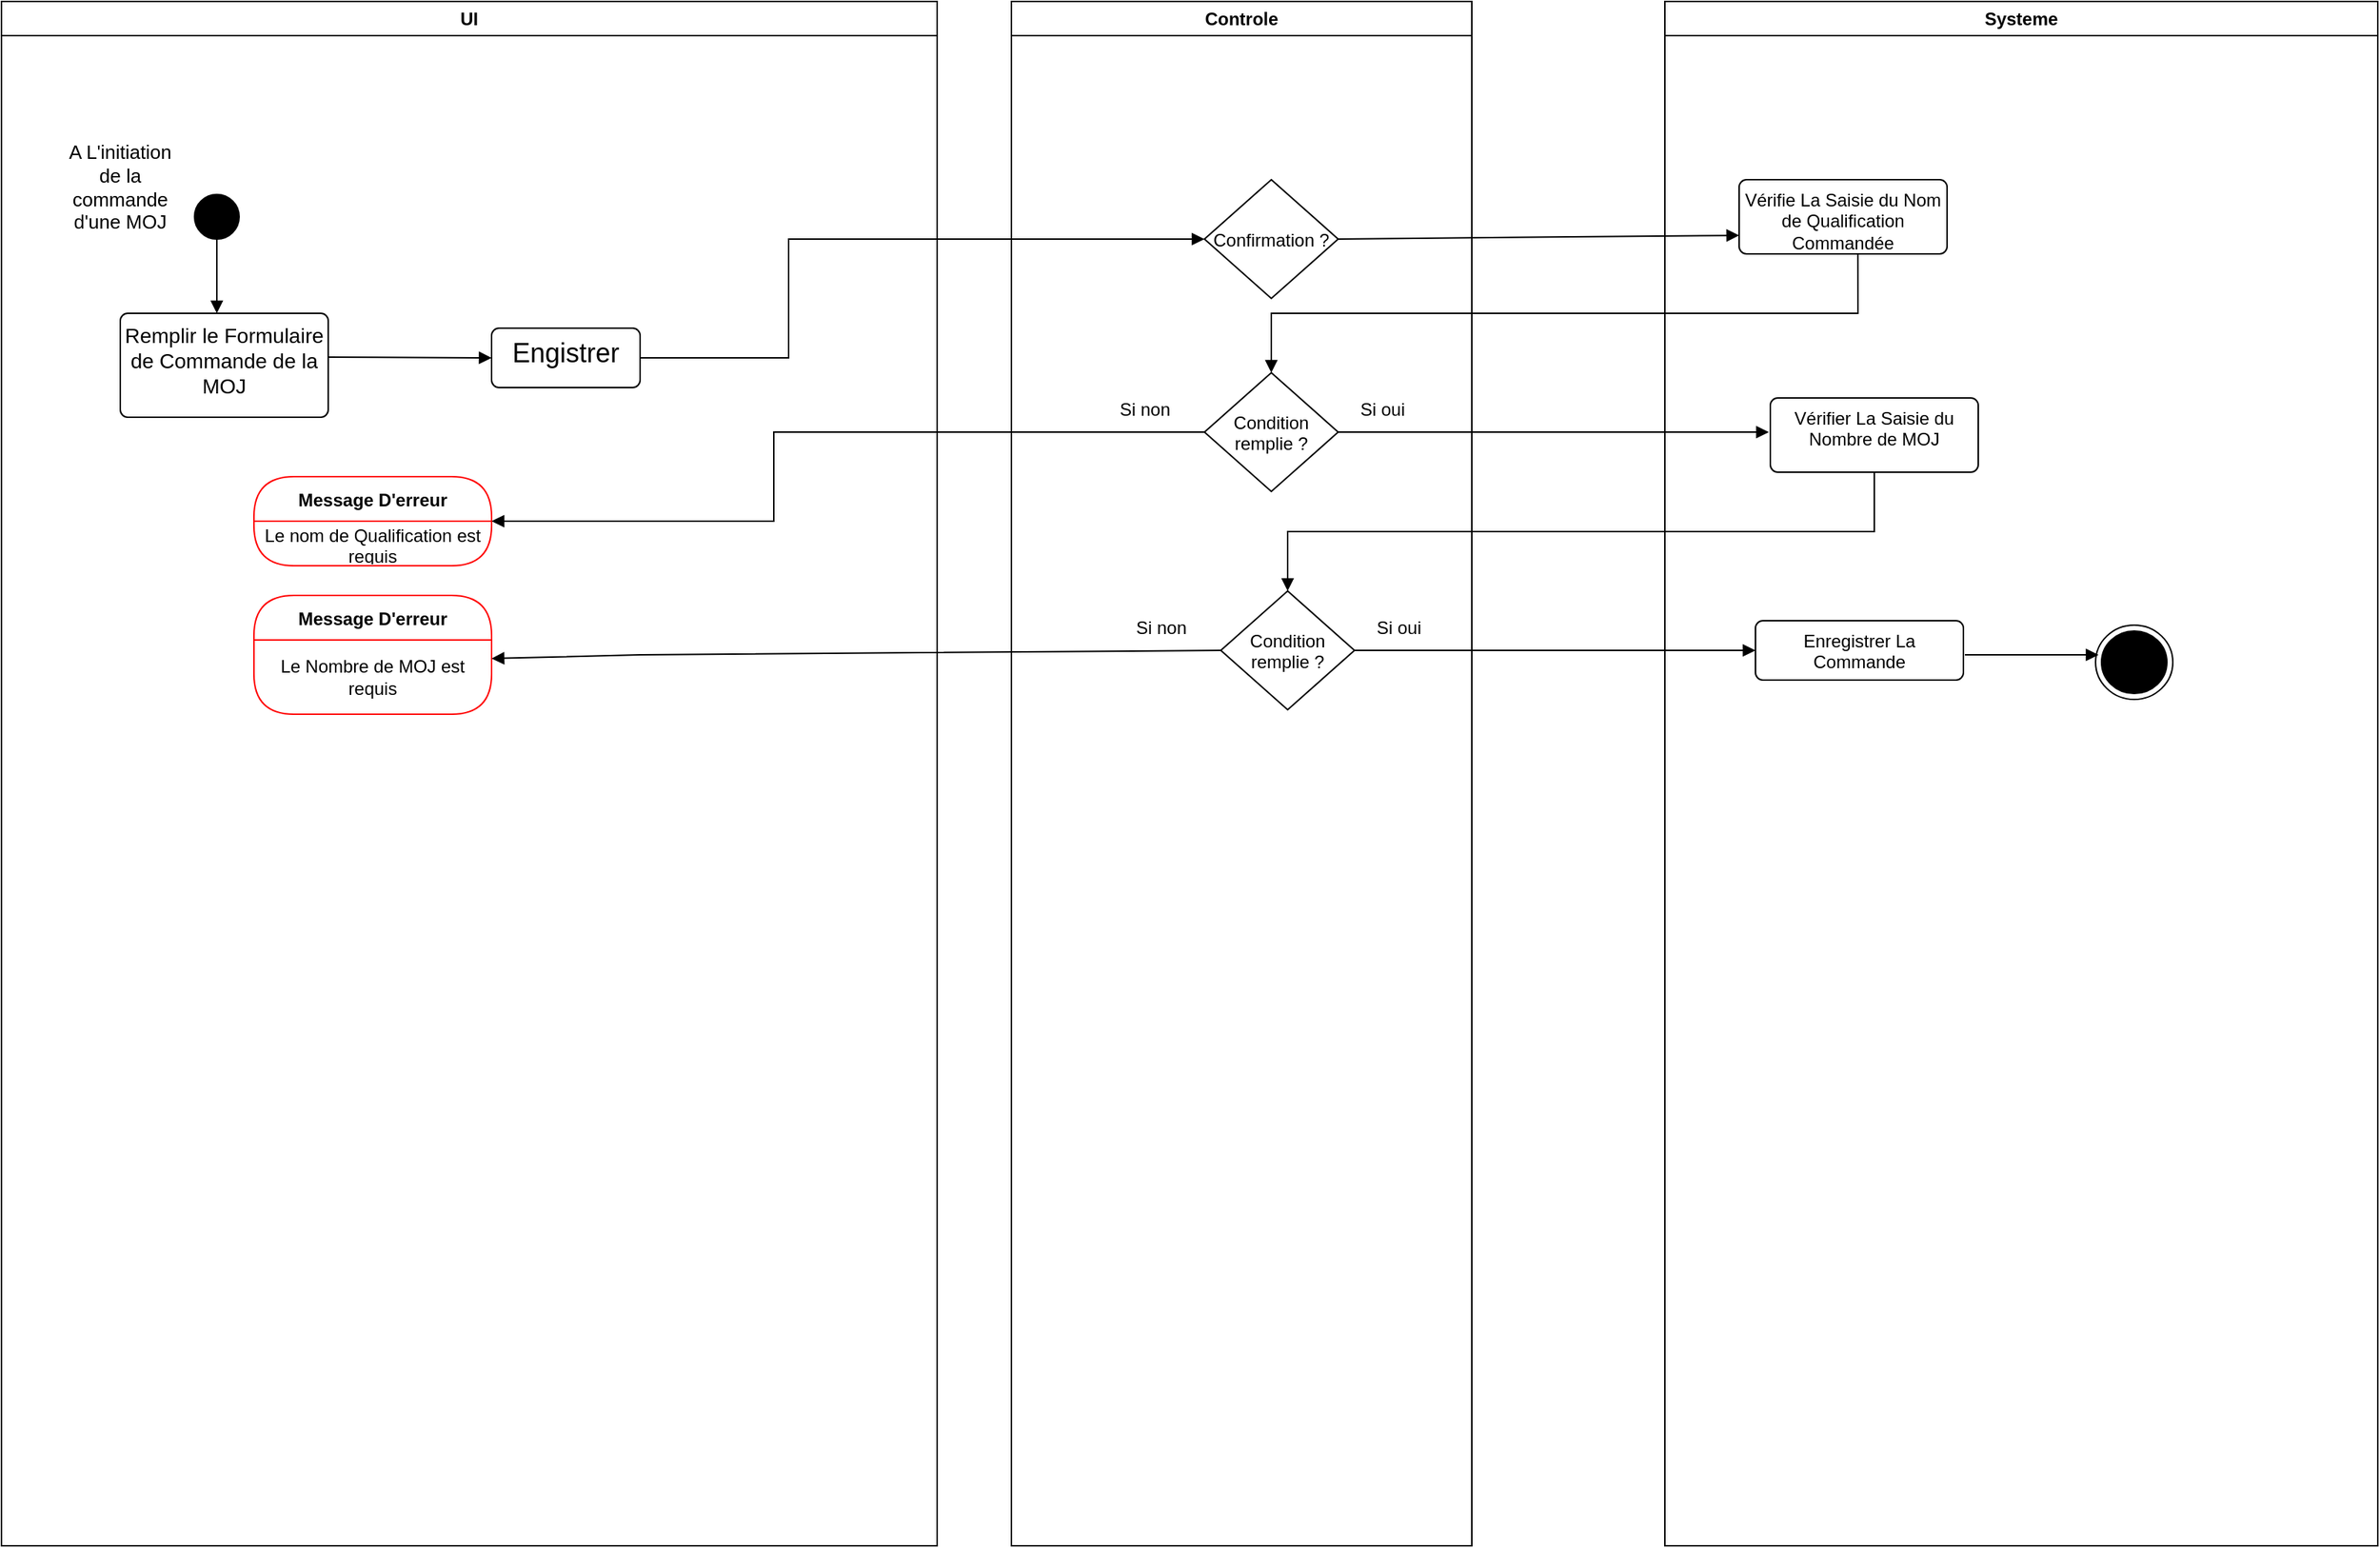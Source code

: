 <mxfile version="24.6.4" type="github">
  <diagram name="Page-1" id="3K2lNwn0VN9t-A4l6jHt">
    <mxGraphModel dx="3309" dy="1355" grid="1" gridSize="10" guides="1" tooltips="1" connect="1" arrows="1" fold="1" page="1" pageScale="1" pageWidth="827" pageHeight="1169" math="0" shadow="0">
      <root>
        <mxCell id="0" />
        <mxCell id="1" parent="0" />
        <mxCell id="B_b6lFgtmEgpgwVWBHdD-1" value="UI" style="swimlane;whiteSpace=wrap;html=1;" vertex="1" parent="1">
          <mxGeometry x="-800" y="40" width="630" height="1040" as="geometry">
            <mxRectangle x="-800" y="40" width="140" height="30" as="alternateBounds" />
          </mxGeometry>
        </mxCell>
        <mxCell id="B_b6lFgtmEgpgwVWBHdD-2" value="" style="ellipse;fillColor=strokeColor;html=1;" vertex="1" parent="B_b6lFgtmEgpgwVWBHdD-1">
          <mxGeometry x="130" y="130" width="30" height="30" as="geometry" />
        </mxCell>
        <mxCell id="B_b6lFgtmEgpgwVWBHdD-3" value="" style="html=1;verticalAlign=bottom;labelBackgroundColor=none;endArrow=block;endFill=1;rounded=0;exitX=0.5;exitY=1;exitDx=0;exitDy=0;" edge="1" parent="B_b6lFgtmEgpgwVWBHdD-1" source="B_b6lFgtmEgpgwVWBHdD-2">
          <mxGeometry width="160" relative="1" as="geometry">
            <mxPoint x="170" y="390" as="sourcePoint" />
            <mxPoint x="145" y="210" as="targetPoint" />
          </mxGeometry>
        </mxCell>
        <mxCell id="B_b6lFgtmEgpgwVWBHdD-4" value="&lt;span style=&quot;font-size: 13px;&quot;&gt;A L&#39;initiation de la commande d&#39;une MOJ&lt;/span&gt;" style="text;html=1;align=center;verticalAlign=middle;whiteSpace=wrap;rounded=0;" vertex="1" parent="B_b6lFgtmEgpgwVWBHdD-1">
          <mxGeometry x="40" y="80" width="80" height="90" as="geometry" />
        </mxCell>
        <mxCell id="B_b6lFgtmEgpgwVWBHdD-5" value="&lt;font style=&quot;font-size: 14px;&quot;&gt;Remplir le Formulaire de Commande de la MOJ&lt;/font&gt;" style="html=1;align=center;verticalAlign=top;rounded=1;absoluteArcSize=1;arcSize=10;dashed=0;whiteSpace=wrap;" vertex="1" parent="B_b6lFgtmEgpgwVWBHdD-1">
          <mxGeometry x="80" y="210" width="140" height="70" as="geometry" />
        </mxCell>
        <mxCell id="B_b6lFgtmEgpgwVWBHdD-6" value="Message D&#39;erreur" style="swimlane;fontStyle=1;align=center;verticalAlign=middle;childLayout=stackLayout;horizontal=1;startSize=30;horizontalStack=0;resizeParent=0;resizeLast=1;container=0;fontColor=#000000;collapsible=0;rounded=1;arcSize=30;strokeColor=#ff0000;fillColor=#ffffff;swimlaneFillColor=#ffffff;dropTarget=0;labelBorderColor=none;labelBackgroundColor=none;" vertex="1" parent="B_b6lFgtmEgpgwVWBHdD-1">
          <mxGeometry x="170" y="320" width="160" height="60" as="geometry" />
        </mxCell>
        <mxCell id="B_b6lFgtmEgpgwVWBHdD-7" value="Le nom de Qualification est requis" style="text;html=1;strokeColor=none;fillColor=none;align=center;verticalAlign=middle;spacingLeft=4;spacingRight=4;whiteSpace=wrap;overflow=hidden;rotatable=0;fontColor=#000000;" vertex="1" parent="B_b6lFgtmEgpgwVWBHdD-6">
          <mxGeometry y="30" width="160" height="30" as="geometry" />
        </mxCell>
        <mxCell id="B_b6lFgtmEgpgwVWBHdD-8" value="Message D&#39;erreur" style="swimlane;fontStyle=1;align=center;verticalAlign=middle;childLayout=stackLayout;horizontal=1;startSize=30;horizontalStack=0;resizeParent=0;resizeLast=1;container=0;fontColor=#000000;collapsible=0;rounded=1;arcSize=30;strokeColor=#ff0000;fillColor=#ffffff;swimlaneFillColor=#ffffff;dropTarget=0;labelBorderColor=none;labelBackgroundColor=none;" vertex="1" parent="B_b6lFgtmEgpgwVWBHdD-1">
          <mxGeometry x="170" y="400" width="160" height="80" as="geometry" />
        </mxCell>
        <mxCell id="B_b6lFgtmEgpgwVWBHdD-9" value="Le Nombre de MOJ est requis" style="text;html=1;strokeColor=none;fillColor=none;align=center;verticalAlign=middle;spacingLeft=4;spacingRight=4;whiteSpace=wrap;overflow=hidden;rotatable=0;fontColor=#000000;" vertex="1" parent="B_b6lFgtmEgpgwVWBHdD-8">
          <mxGeometry y="30" width="160" height="50" as="geometry" />
        </mxCell>
        <mxCell id="B_b6lFgtmEgpgwVWBHdD-10" value="&lt;font style=&quot;font-size: 18px;&quot;&gt;Engistrer&lt;/font&gt;" style="html=1;align=center;verticalAlign=top;rounded=1;absoluteArcSize=1;arcSize=10;dashed=0;whiteSpace=wrap;" vertex="1" parent="B_b6lFgtmEgpgwVWBHdD-1">
          <mxGeometry x="330" y="220" width="100" height="40" as="geometry" />
        </mxCell>
        <mxCell id="B_b6lFgtmEgpgwVWBHdD-11" value="" style="html=1;verticalAlign=bottom;labelBackgroundColor=none;endArrow=block;endFill=1;rounded=0;entryX=0;entryY=0.5;entryDx=0;entryDy=0;" edge="1" parent="B_b6lFgtmEgpgwVWBHdD-1" target="B_b6lFgtmEgpgwVWBHdD-10">
          <mxGeometry width="160" relative="1" as="geometry">
            <mxPoint x="220" y="239.44" as="sourcePoint" />
            <mxPoint x="300" y="239.44" as="targetPoint" />
          </mxGeometry>
        </mxCell>
        <mxCell id="B_b6lFgtmEgpgwVWBHdD-12" value="Controle" style="swimlane;whiteSpace=wrap;html=1;" vertex="1" parent="1">
          <mxGeometry x="-120" y="40" width="310" height="1040" as="geometry">
            <mxRectangle x="90" y="40" width="90" height="30" as="alternateBounds" />
          </mxGeometry>
        </mxCell>
        <mxCell id="B_b6lFgtmEgpgwVWBHdD-13" value="Confirmation ?" style="rhombus;" vertex="1" parent="B_b6lFgtmEgpgwVWBHdD-12">
          <mxGeometry x="130" y="120" width="90" height="80" as="geometry" />
        </mxCell>
        <mxCell id="B_b6lFgtmEgpgwVWBHdD-14" value="Condition&#xa;remplie ?" style="rhombus;" vertex="1" parent="B_b6lFgtmEgpgwVWBHdD-12">
          <mxGeometry x="130" y="250" width="90" height="80" as="geometry" />
        </mxCell>
        <mxCell id="B_b6lFgtmEgpgwVWBHdD-15" value="Si non" style="text;html=1;align=center;verticalAlign=middle;whiteSpace=wrap;rounded=0;" vertex="1" parent="B_b6lFgtmEgpgwVWBHdD-12">
          <mxGeometry x="60" y="260" width="60" height="30" as="geometry" />
        </mxCell>
        <mxCell id="B_b6lFgtmEgpgwVWBHdD-16" value="Si oui" style="text;html=1;align=center;verticalAlign=middle;whiteSpace=wrap;rounded=0;" vertex="1" parent="B_b6lFgtmEgpgwVWBHdD-12">
          <mxGeometry x="220" y="260" width="60" height="30" as="geometry" />
        </mxCell>
        <mxCell id="B_b6lFgtmEgpgwVWBHdD-17" value="Systeme" style="swimlane;whiteSpace=wrap;html=1;" vertex="1" parent="1">
          <mxGeometry x="320" y="40" width="480" height="1040" as="geometry" />
        </mxCell>
        <mxCell id="B_b6lFgtmEgpgwVWBHdD-18" value="Vérifier La Saisie du Nombre de MOJ" style="html=1;align=center;verticalAlign=top;rounded=1;absoluteArcSize=1;arcSize=10;dashed=0;whiteSpace=wrap;" vertex="1" parent="B_b6lFgtmEgpgwVWBHdD-17">
          <mxGeometry x="71" y="267" width="140" height="50" as="geometry" />
        </mxCell>
        <mxCell id="B_b6lFgtmEgpgwVWBHdD-19" value="Enregistrer La Commande" style="html=1;align=center;verticalAlign=top;rounded=1;absoluteArcSize=1;arcSize=10;dashed=0;whiteSpace=wrap;" vertex="1" parent="B_b6lFgtmEgpgwVWBHdD-17">
          <mxGeometry x="61" y="417" width="140" height="40" as="geometry" />
        </mxCell>
        <mxCell id="B_b6lFgtmEgpgwVWBHdD-20" value="Vérifie La Saisie du Nom de Qualification Commandée" style="html=1;align=center;verticalAlign=top;rounded=1;absoluteArcSize=1;arcSize=10;dashed=0;whiteSpace=wrap;" vertex="1" parent="B_b6lFgtmEgpgwVWBHdD-17">
          <mxGeometry x="50" y="120" width="140" height="50" as="geometry" />
        </mxCell>
        <mxCell id="B_b6lFgtmEgpgwVWBHdD-21" value="" style="ellipse;html=1;shape=endState;fillColor=strokeColor;" vertex="1" parent="B_b6lFgtmEgpgwVWBHdD-17">
          <mxGeometry x="290" y="420" width="52" height="50" as="geometry" />
        </mxCell>
        <mxCell id="B_b6lFgtmEgpgwVWBHdD-22" value="" style="html=1;verticalAlign=bottom;labelBackgroundColor=none;endArrow=block;endFill=1;rounded=0;" edge="1" parent="B_b6lFgtmEgpgwVWBHdD-17">
          <mxGeometry width="160" relative="1" as="geometry">
            <mxPoint x="202" y="440" as="sourcePoint" />
            <mxPoint x="292" y="440" as="targetPoint" />
          </mxGeometry>
        </mxCell>
        <mxCell id="B_b6lFgtmEgpgwVWBHdD-23" value="" style="html=1;verticalAlign=bottom;labelBackgroundColor=none;endArrow=block;endFill=1;rounded=0;entryX=0;entryY=0.75;entryDx=0;entryDy=0;" edge="1" parent="1" target="B_b6lFgtmEgpgwVWBHdD-20">
          <mxGeometry width="160" relative="1" as="geometry">
            <mxPoint x="100" y="200" as="sourcePoint" />
            <mxPoint x="260" y="200" as="targetPoint" />
          </mxGeometry>
        </mxCell>
        <mxCell id="B_b6lFgtmEgpgwVWBHdD-24" value="" style="html=1;verticalAlign=bottom;labelBackgroundColor=none;endArrow=block;endFill=1;rounded=0;entryX=0.5;entryY=0;entryDx=0;entryDy=0;exitX=0.571;exitY=1;exitDx=0;exitDy=0;exitPerimeter=0;" edge="1" parent="1" source="B_b6lFgtmEgpgwVWBHdD-20" target="B_b6lFgtmEgpgwVWBHdD-14">
          <mxGeometry width="160" relative="1" as="geometry">
            <mxPoint x="390" y="280.0" as="sourcePoint" />
            <mxPoint x="460" y="280.0" as="targetPoint" />
            <Array as="points">
              <mxPoint x="450" y="250" />
              <mxPoint x="55" y="250" />
            </Array>
          </mxGeometry>
        </mxCell>
        <mxCell id="B_b6lFgtmEgpgwVWBHdD-25" value="" style="html=1;verticalAlign=bottom;labelBackgroundColor=none;endArrow=block;endFill=1;rounded=0;exitX=1;exitY=0.5;exitDx=0;exitDy=0;exitPerimeter=0;" edge="1" parent="1" source="B_b6lFgtmEgpgwVWBHdD-14">
          <mxGeometry width="160" relative="1" as="geometry">
            <mxPoint x="100" y="322" as="sourcePoint" />
            <mxPoint x="390" y="330" as="targetPoint" />
            <Array as="points">
              <mxPoint x="350" y="330" />
            </Array>
          </mxGeometry>
        </mxCell>
        <mxCell id="B_b6lFgtmEgpgwVWBHdD-26" value="" style="html=1;verticalAlign=bottom;labelBackgroundColor=none;endArrow=block;endFill=1;rounded=0;exitX=0;exitY=0.5;exitDx=0;exitDy=0;entryX=1;entryY=0;entryDx=0;entryDy=0;" edge="1" parent="1" source="B_b6lFgtmEgpgwVWBHdD-14" target="B_b6lFgtmEgpgwVWBHdD-7">
          <mxGeometry width="160" relative="1" as="geometry">
            <mxPoint x="10" y="319" as="sourcePoint" />
            <mxPoint x="-530" y="360" as="targetPoint" />
            <Array as="points">
              <mxPoint x="-280" y="330" />
              <mxPoint x="-280" y="390" />
            </Array>
          </mxGeometry>
        </mxCell>
        <mxCell id="B_b6lFgtmEgpgwVWBHdD-27" value="Condition&#xa;remplie ?" style="rhombus;" vertex="1" parent="1">
          <mxGeometry x="21" y="437" width="90" height="80" as="geometry" />
        </mxCell>
        <mxCell id="B_b6lFgtmEgpgwVWBHdD-28" value="" style="html=1;verticalAlign=bottom;labelBackgroundColor=none;endArrow=block;endFill=1;rounded=0;entryX=0.5;entryY=0;entryDx=0;entryDy=0;exitX=0.571;exitY=1;exitDx=0;exitDy=0;exitPerimeter=0;" edge="1" parent="1" target="B_b6lFgtmEgpgwVWBHdD-27">
          <mxGeometry width="160" relative="1" as="geometry">
            <mxPoint x="461" y="357" as="sourcePoint" />
            <mxPoint x="471" y="427.0" as="targetPoint" />
            <Array as="points">
              <mxPoint x="461" y="397" />
              <mxPoint x="66" y="397" />
            </Array>
          </mxGeometry>
        </mxCell>
        <mxCell id="B_b6lFgtmEgpgwVWBHdD-29" value="Si non" style="text;html=1;align=center;verticalAlign=middle;whiteSpace=wrap;rounded=0;" vertex="1" parent="1">
          <mxGeometry x="-49" y="447" width="60" height="30" as="geometry" />
        </mxCell>
        <mxCell id="B_b6lFgtmEgpgwVWBHdD-30" value="Si oui" style="text;html=1;align=center;verticalAlign=middle;whiteSpace=wrap;rounded=0;" vertex="1" parent="1">
          <mxGeometry x="111" y="447" width="60" height="30" as="geometry" />
        </mxCell>
        <mxCell id="B_b6lFgtmEgpgwVWBHdD-31" value="" style="html=1;verticalAlign=bottom;labelBackgroundColor=none;endArrow=block;endFill=1;rounded=0;exitX=1;exitY=0.5;exitDx=0;exitDy=0;exitPerimeter=0;" edge="1" parent="1">
          <mxGeometry width="160" relative="1" as="geometry">
            <mxPoint x="111" y="477" as="sourcePoint" />
            <mxPoint x="381" y="477" as="targetPoint" />
            <Array as="points" />
          </mxGeometry>
        </mxCell>
        <mxCell id="B_b6lFgtmEgpgwVWBHdD-32" value="" style="html=1;verticalAlign=bottom;labelBackgroundColor=none;endArrow=block;endFill=1;rounded=0;exitX=0;exitY=0.5;exitDx=0;exitDy=0;entryX=1;entryY=0.25;entryDx=0;entryDy=0;" edge="1" parent="1" target="B_b6lFgtmEgpgwVWBHdD-9">
          <mxGeometry width="160" relative="1" as="geometry">
            <mxPoint x="21" y="477" as="sourcePoint" />
            <mxPoint x="-440" y="480" as="targetPoint" />
            <Array as="points">
              <mxPoint x="-370" y="480" />
            </Array>
          </mxGeometry>
        </mxCell>
        <mxCell id="B_b6lFgtmEgpgwVWBHdD-33" value="" style="html=1;verticalAlign=bottom;labelBackgroundColor=none;endArrow=block;endFill=1;rounded=0;entryX=0;entryY=0.5;entryDx=0;entryDy=0;exitX=1;exitY=0.5;exitDx=0;exitDy=0;" edge="1" parent="1" source="B_b6lFgtmEgpgwVWBHdD-10" target="B_b6lFgtmEgpgwVWBHdD-13">
          <mxGeometry width="160" relative="1" as="geometry">
            <mxPoint x="-340" y="310" as="sourcePoint" />
            <mxPoint x="-410" y="310" as="targetPoint" />
            <Array as="points">
              <mxPoint x="-270" y="280" />
              <mxPoint x="-270" y="200" />
            </Array>
          </mxGeometry>
        </mxCell>
      </root>
    </mxGraphModel>
  </diagram>
</mxfile>
